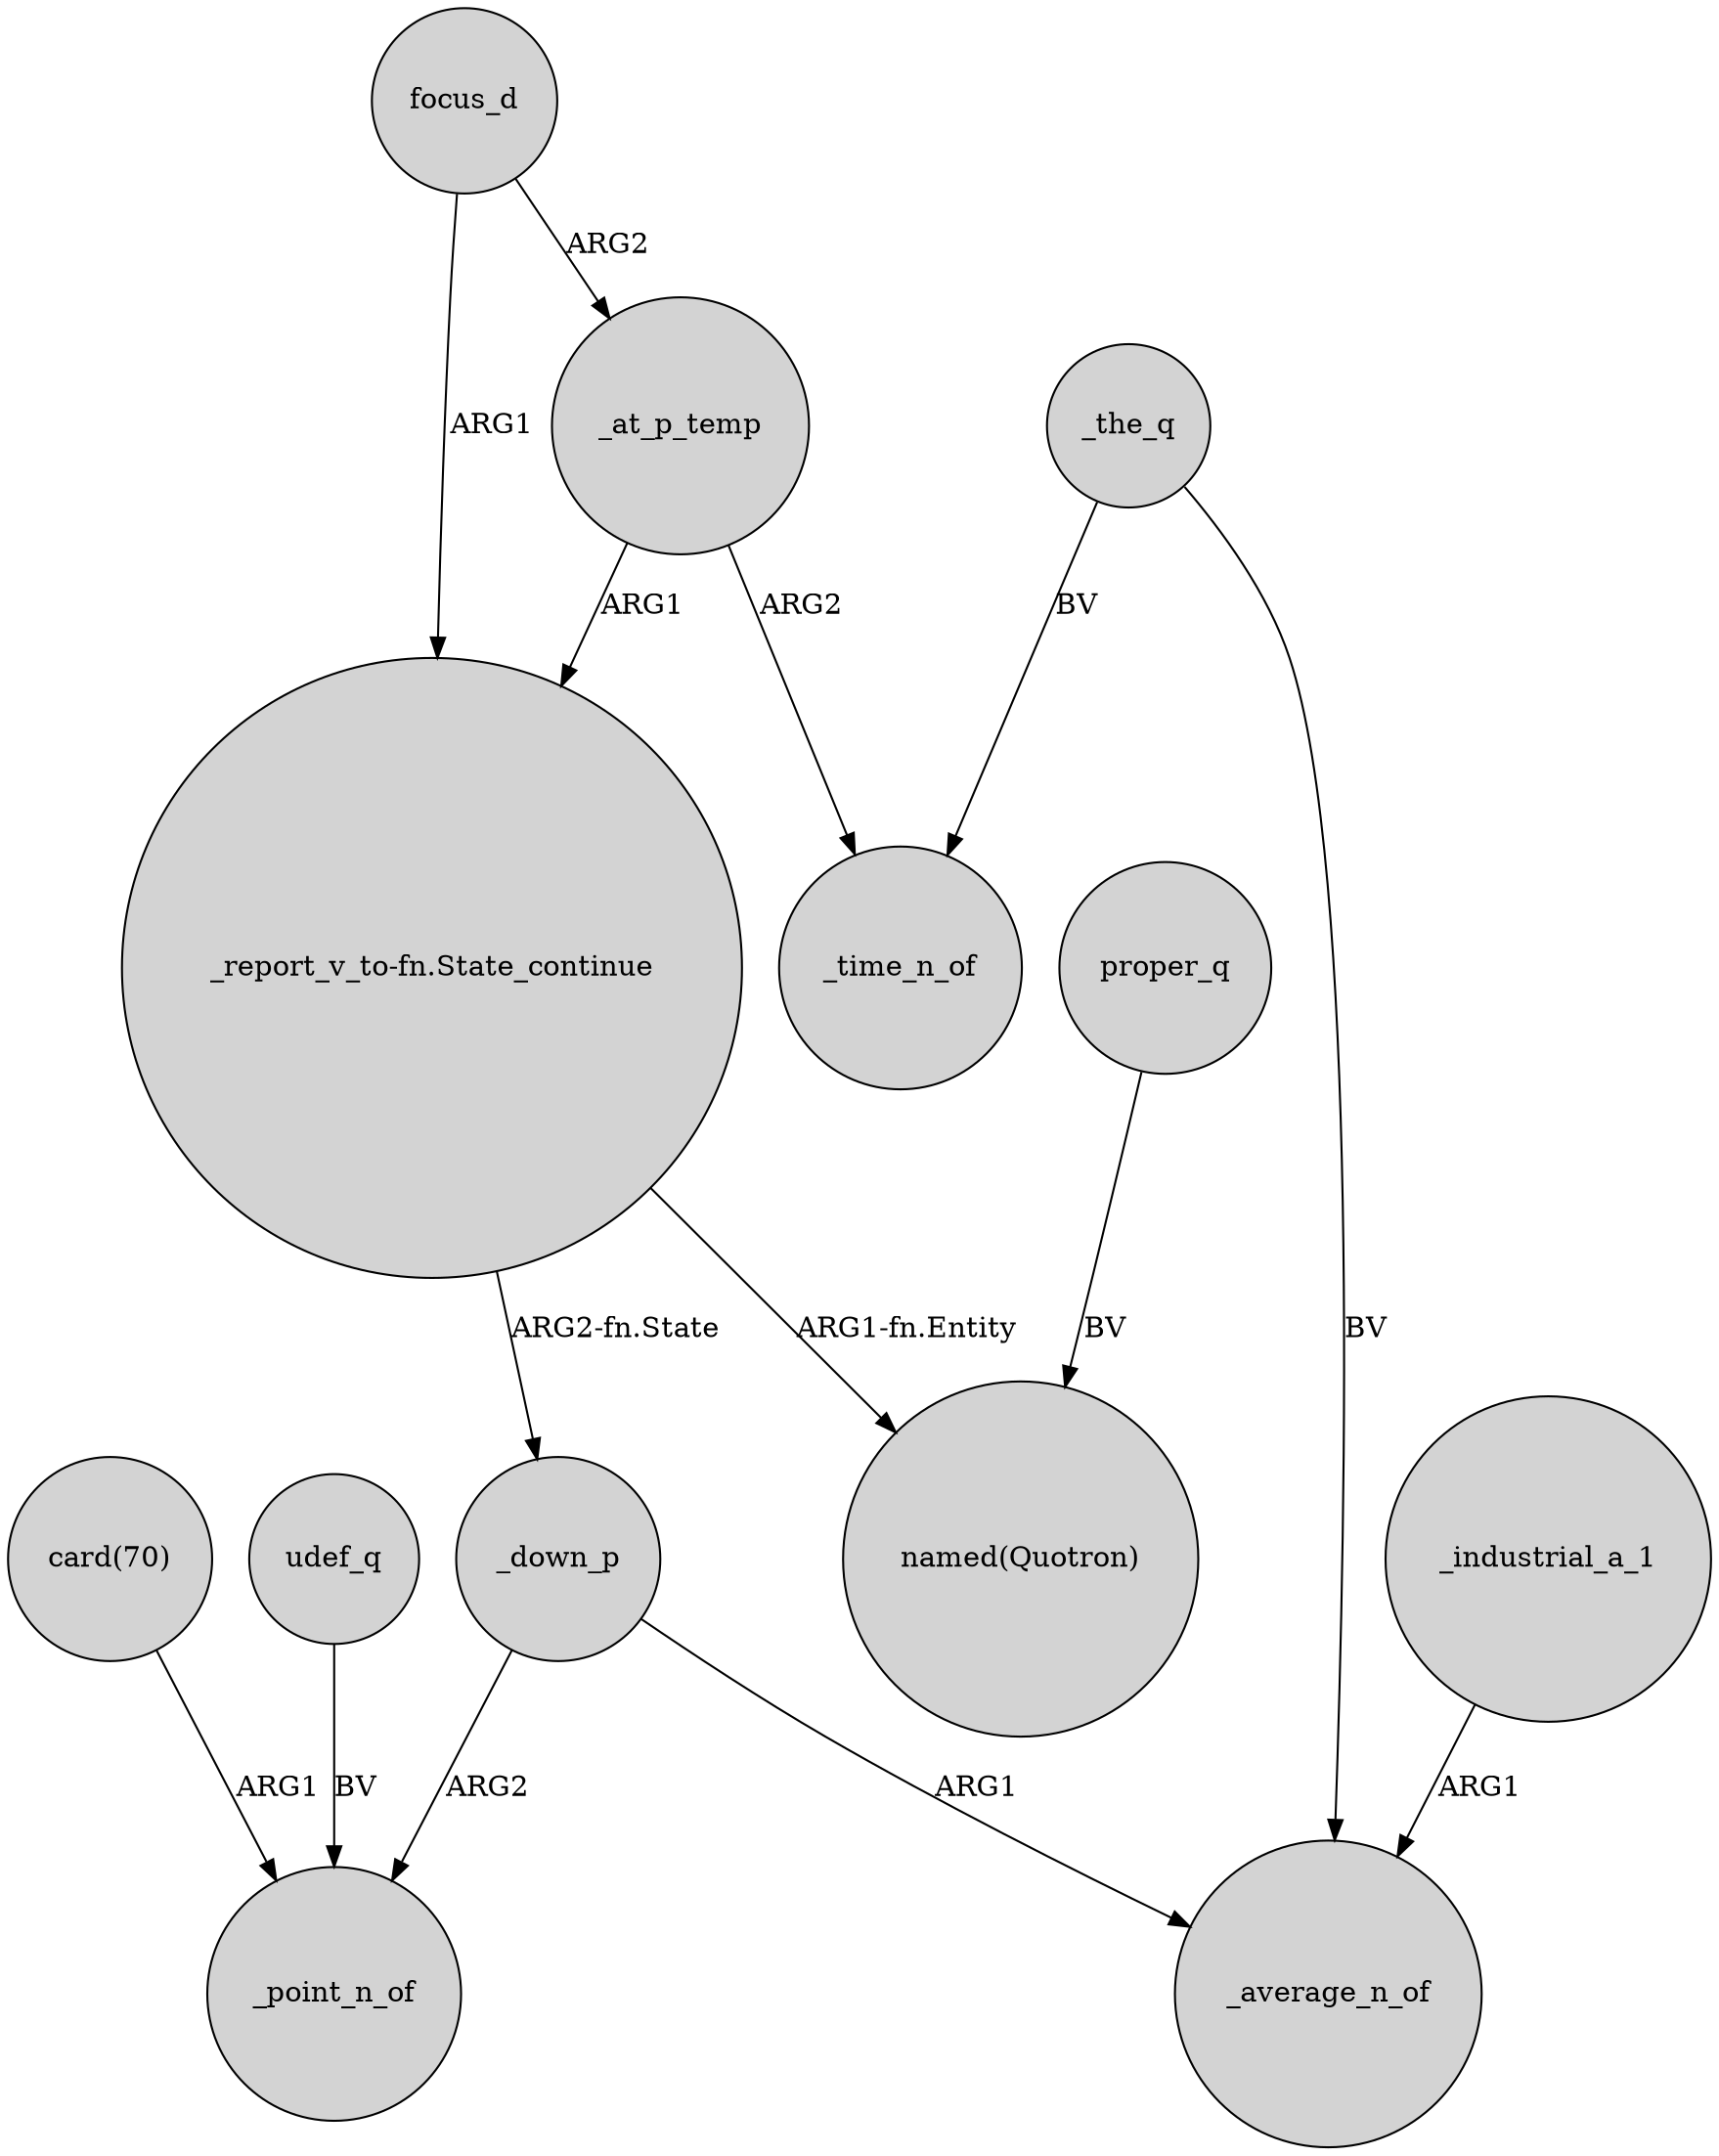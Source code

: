 digraph {
	node [shape=circle style=filled]
	_down_p -> _point_n_of [label=ARG2]
	focus_d -> _at_p_temp [label=ARG2]
	_at_p_temp -> _time_n_of [label=ARG2]
	_the_q -> _time_n_of [label=BV]
	_down_p -> _average_n_of [label=ARG1]
	proper_q -> "named(Quotron)" [label=BV]
	udef_q -> _point_n_of [label=BV]
	_at_p_temp -> "_report_v_to-fn.State_continue" [label=ARG1]
	"card(70)" -> _point_n_of [label=ARG1]
	_the_q -> _average_n_of [label=BV]
	focus_d -> "_report_v_to-fn.State_continue" [label=ARG1]
	"_report_v_to-fn.State_continue" -> "named(Quotron)" [label="ARG1-fn.Entity"]
	_industrial_a_1 -> _average_n_of [label=ARG1]
	"_report_v_to-fn.State_continue" -> _down_p [label="ARG2-fn.State"]
}

